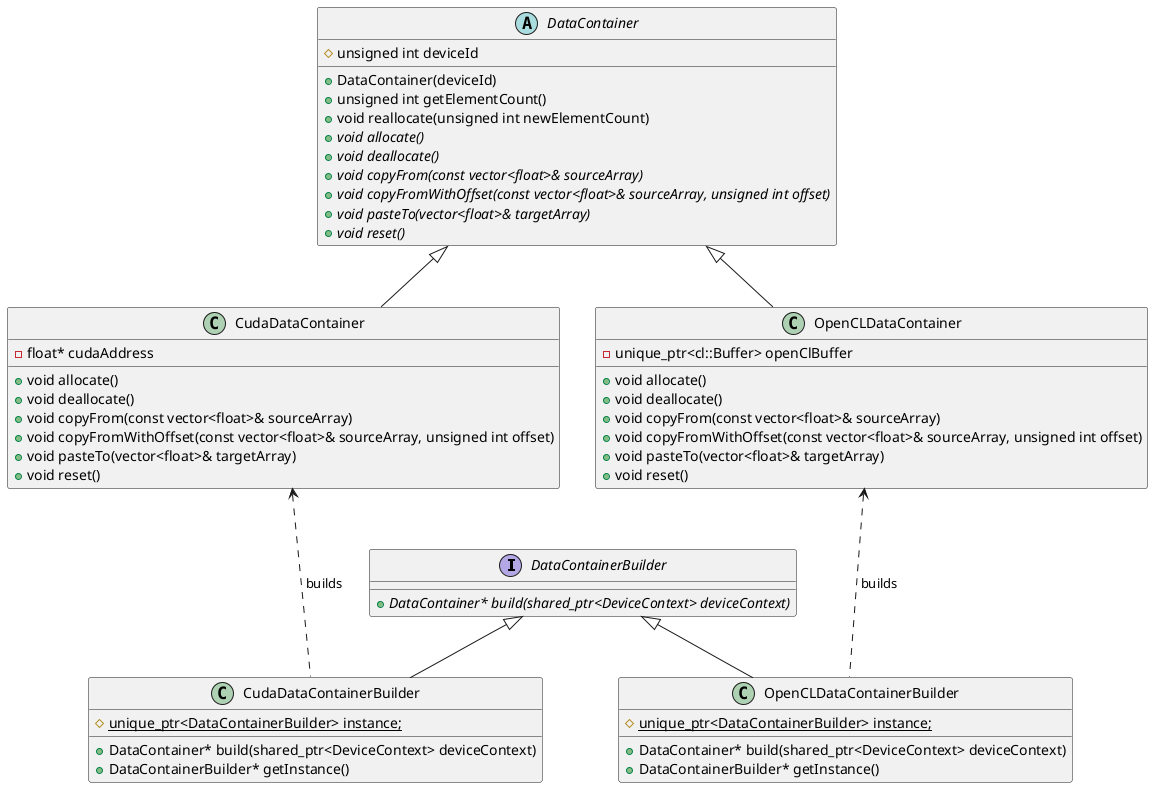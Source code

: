 @startuml DataContainer
DataContainerBuilder <|-- CudaDataContainerBuilder
DataContainerBuilder <|-- OpenCLDataContainerBuilder

CudaDataContainer <... CudaDataContainerBuilder : builds
OpenCLDataContainer <... OpenCLDataContainerBuilder : builds

DataContainer <|-- CudaDataContainer
DataContainer <|-- OpenCLDataContainer

abstract class DataContainer {
    #unsigned int deviceId
    +DataContainer(deviceId)
    + unsigned int getElementCount()
    + void reallocate(unsigned int newElementCount)
    + {abstract} void allocate()
    + {abstract} void deallocate()
    + {abstract} void copyFrom(const vector<float>& sourceArray)
    + {abstract} void copyFromWithOffset(const vector<float>& sourceArray, unsigned int offset)
    + {abstract} void pasteTo(vector<float>& targetArray)
    + {abstract} void reset()
}

class CudaDataContainer {
    - float* cudaAddress
    + void allocate()
    + void deallocate()
    + void copyFrom(const vector<float>& sourceArray)
    + void copyFromWithOffset(const vector<float>& sourceArray, unsigned int offset)
    + void pasteTo(vector<float>& targetArray)
    + void reset()
}

class OpenCLDataContainer {
    - unique_ptr<cl::Buffer> openClBuffer
    + void allocate()
    + void deallocate()
    + void copyFrom(const vector<float>& sourceArray)
    + void copyFromWithOffset(const vector<float>& sourceArray, unsigned int offset)
    + void pasteTo(vector<float>& targetArray)
    + void reset()
}

interface DataContainerBuilder {
    {abstract} +DataContainer* build(shared_ptr<DeviceContext> deviceContext)
}

class CudaDataContainerBuilder {
    {static} #unique_ptr<DataContainerBuilder> instance;
    +DataContainer* build(shared_ptr<DeviceContext> deviceContext)
    +DataContainerBuilder* getInstance()
}

class OpenCLDataContainerBuilder {
    {static} #unique_ptr<DataContainerBuilder> instance;
    +DataContainer* build(shared_ptr<DeviceContext> deviceContext)
    +DataContainerBuilder* getInstance()
}

@enduml